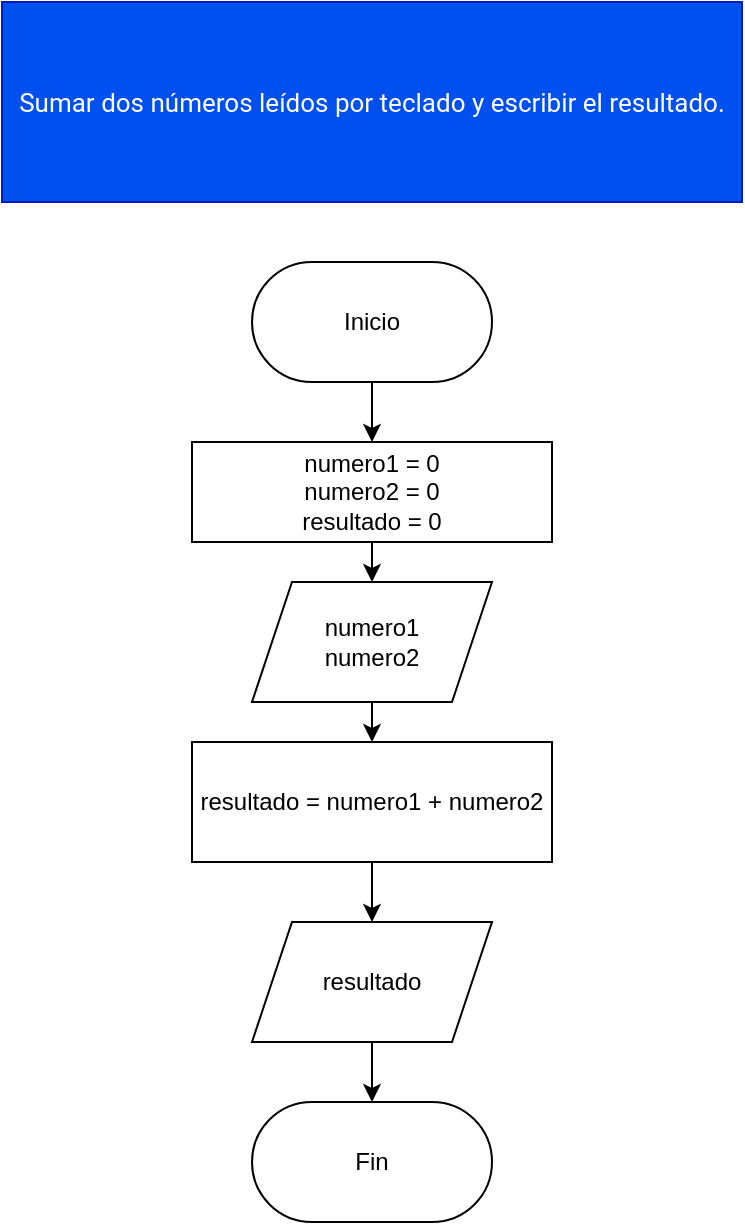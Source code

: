 <mxfile>
    <diagram id="axLhZa9uP7TUQ5Z88JwK" name="Ejercicio 1">
        <mxGraphModel dx="1186" dy="777" grid="1" gridSize="10" guides="1" tooltips="1" connect="1" arrows="1" fold="1" page="1" pageScale="1" pageWidth="850" pageHeight="1100" math="0" shadow="0">
            <root>
                <mxCell id="0"/>
                <mxCell id="1" parent="0"/>
                <mxCell id="2" value="&lt;span style=&quot;font-family: &amp;#34;roboto&amp;#34; , &amp;#34;arial&amp;#34; , sans-serif ; font-size: 13px ; text-align: left&quot;&gt;Sumar dos números leídos por teclado y escribir el resultado.&lt;/span&gt;" style="rounded=0;whiteSpace=wrap;html=1;labelBackgroundColor=none;fillColor=#0050ef;strokeColor=#001DBC;fontColor=#ffffff;" parent="1" vertex="1">
                    <mxGeometry x="15" y="30" width="370" height="100" as="geometry"/>
                </mxCell>
                <mxCell id="5" style="edgeStyle=orthogonalEdgeStyle;rounded=0;orthogonalLoop=1;jettySize=auto;html=1;exitX=0.5;exitY=1;exitDx=0;exitDy=0;entryX=0.5;entryY=0;entryDx=0;entryDy=0;" parent="1" source="3" target="4" edge="1">
                    <mxGeometry relative="1" as="geometry"/>
                </mxCell>
                <mxCell id="3" value="Inicio" style="rounded=1;whiteSpace=wrap;html=1;arcSize=50;" parent="1" vertex="1">
                    <mxGeometry x="140" y="160" width="120" height="60" as="geometry"/>
                </mxCell>
                <mxCell id="ZYt2n561zDi8kqlhG2MO-13" style="edgeStyle=orthogonalEdgeStyle;rounded=0;orthogonalLoop=1;jettySize=auto;html=1;exitX=0.5;exitY=1;exitDx=0;exitDy=0;entryX=0.5;entryY=0;entryDx=0;entryDy=0;" parent="1" source="4" target="ZYt2n561zDi8kqlhG2MO-12" edge="1">
                    <mxGeometry relative="1" as="geometry"/>
                </mxCell>
                <mxCell id="4" value="numero1 = 0&lt;br&gt;numero2 = 0&lt;br&gt;resultado = 0" style="shape=parallelogram;perimeter=parallelogramPerimeter;whiteSpace=wrap;html=1;fixedSize=1;size=-10;" parent="1" vertex="1">
                    <mxGeometry x="110" y="250" width="180" height="50" as="geometry"/>
                </mxCell>
                <mxCell id="10" style="edgeStyle=orthogonalEdgeStyle;rounded=0;orthogonalLoop=1;jettySize=auto;html=1;exitX=0.5;exitY=1;exitDx=0;exitDy=0;entryX=0.5;entryY=0;entryDx=0;entryDy=0;" parent="1" source="6" target="9" edge="1">
                    <mxGeometry relative="1" as="geometry"/>
                </mxCell>
                <mxCell id="6" value="resultado = numero1 + numero2" style="rounded=0;whiteSpace=wrap;html=1;" parent="1" vertex="1">
                    <mxGeometry x="110" y="400" width="180" height="60" as="geometry"/>
                </mxCell>
                <mxCell id="12" style="edgeStyle=orthogonalEdgeStyle;rounded=0;orthogonalLoop=1;jettySize=auto;html=1;exitX=0.5;exitY=1;exitDx=0;exitDy=0;entryX=0.5;entryY=0;entryDx=0;entryDy=0;" parent="1" source="9" target="11" edge="1">
                    <mxGeometry relative="1" as="geometry"/>
                </mxCell>
                <mxCell id="9" value="resultado" style="shape=parallelogram;perimeter=parallelogramPerimeter;whiteSpace=wrap;html=1;fixedSize=1;" parent="1" vertex="1">
                    <mxGeometry x="140" y="490" width="120" height="60" as="geometry"/>
                </mxCell>
                <mxCell id="11" value="Fin" style="rounded=1;whiteSpace=wrap;html=1;arcSize=50;" parent="1" vertex="1">
                    <mxGeometry x="140" y="580" width="120" height="60" as="geometry"/>
                </mxCell>
                <mxCell id="ZYt2n561zDi8kqlhG2MO-14" style="edgeStyle=orthogonalEdgeStyle;rounded=0;orthogonalLoop=1;jettySize=auto;html=1;exitX=0.5;exitY=1;exitDx=0;exitDy=0;entryX=0.5;entryY=0;entryDx=0;entryDy=0;" parent="1" source="ZYt2n561zDi8kqlhG2MO-12" target="6" edge="1">
                    <mxGeometry relative="1" as="geometry"/>
                </mxCell>
                <mxCell id="ZYt2n561zDi8kqlhG2MO-12" value="numero1&lt;br&gt;numero2&lt;br&gt;" style="shape=parallelogram;perimeter=parallelogramPerimeter;whiteSpace=wrap;html=1;fixedSize=1;" parent="1" vertex="1">
                    <mxGeometry x="140" y="320" width="120" height="60" as="geometry"/>
                </mxCell>
            </root>
        </mxGraphModel>
    </diagram>
    <diagram id="XTCXBf_lxxJsrHLUHkwH" name="Ejercicio 2">
        <mxGraphModel dx="1186" dy="777" grid="1" gridSize="10" guides="1" tooltips="1" connect="1" arrows="1" fold="1" page="1" pageScale="1" pageWidth="850" pageHeight="1100" math="0" shadow="0">
            <root>
                <mxCell id="tR0jrL6L2h1wMRcOw44l-0"/>
                <mxCell id="tR0jrL6L2h1wMRcOw44l-1" parent="tR0jrL6L2h1wMRcOw44l-0"/>
                <mxCell id="tR0jrL6L2h1wMRcOw44l-2" value="&lt;span style=&quot;font-family: &amp;#34;roboto&amp;#34; , &amp;#34;arial&amp;#34; , sans-serif ; font-size: 13px ; text-align: left&quot;&gt;Debe almacenar 3 números en 3 variables A, B y C.  Posteriormente debe decidir cual es el mayor y cual es el menor.&lt;/span&gt;" style="rounded=0;whiteSpace=wrap;html=1;fillColor=#0050ef;strokeColor=#001DBC;fontColor=#ffffff;" parent="tR0jrL6L2h1wMRcOw44l-1" vertex="1">
                    <mxGeometry y="40" width="410" height="60" as="geometry"/>
                </mxCell>
                <mxCell id="tR0jrL6L2h1wMRcOw44l-5" style="edgeStyle=orthogonalEdgeStyle;rounded=0;orthogonalLoop=1;jettySize=auto;html=1;exitX=0.5;exitY=1;exitDx=0;exitDy=0;entryX=0.5;entryY=0;entryDx=0;entryDy=0;" parent="tR0jrL6L2h1wMRcOw44l-1" source="tR0jrL6L2h1wMRcOw44l-3" target="tR0jrL6L2h1wMRcOw44l-4" edge="1">
                    <mxGeometry relative="1" as="geometry"/>
                </mxCell>
                <mxCell id="tR0jrL6L2h1wMRcOw44l-3" value="Inicio" style="rounded=1;whiteSpace=wrap;html=1;arcSize=50;" parent="tR0jrL6L2h1wMRcOw44l-1" vertex="1">
                    <mxGeometry x="130" y="120" width="120" height="60" as="geometry"/>
                </mxCell>
                <mxCell id="J8buhgwuZHJkNT6bGW35-1" style="edgeStyle=orthogonalEdgeStyle;rounded=0;orthogonalLoop=1;jettySize=auto;html=1;exitX=0.5;exitY=1;exitDx=0;exitDy=0;entryX=0.5;entryY=0;entryDx=0;entryDy=0;" parent="tR0jrL6L2h1wMRcOw44l-1" source="tR0jrL6L2h1wMRcOw44l-4" target="J8buhgwuZHJkNT6bGW35-0" edge="1">
                    <mxGeometry relative="1" as="geometry"/>
                </mxCell>
                <mxCell id="tR0jrL6L2h1wMRcOw44l-4" value="A = 0&lt;br&gt;B = 0&lt;br&gt;C = 0&lt;br&gt;mayor = 0&lt;br&gt;menor = 0" style="shape=parallelogram;perimeter=parallelogramPerimeter;whiteSpace=wrap;html=1;fixedSize=1;size=-10;" parent="tR0jrL6L2h1wMRcOw44l-1" vertex="1">
                    <mxGeometry x="130" y="210" width="120" height="70" as="geometry"/>
                </mxCell>
                <mxCell id="J8buhgwuZHJkNT6bGW35-3" style="edgeStyle=orthogonalEdgeStyle;rounded=0;orthogonalLoop=1;jettySize=auto;html=1;exitX=0.5;exitY=1;exitDx=0;exitDy=0;entryX=0.5;entryY=0;entryDx=0;entryDy=0;" parent="tR0jrL6L2h1wMRcOw44l-1" source="J8buhgwuZHJkNT6bGW35-0" target="J8buhgwuZHJkNT6bGW35-2" edge="1">
                    <mxGeometry relative="1" as="geometry"/>
                </mxCell>
                <mxCell id="J8buhgwuZHJkNT6bGW35-0" value="A&lt;br&gt;B&lt;br&gt;C" style="shape=parallelogram;perimeter=parallelogramPerimeter;whiteSpace=wrap;html=1;fixedSize=1;" parent="tR0jrL6L2h1wMRcOw44l-1" vertex="1">
                    <mxGeometry x="130" y="310" width="120" height="60" as="geometry"/>
                </mxCell>
                <mxCell id="J8buhgwuZHJkNT6bGW35-4" style="edgeStyle=orthogonalEdgeStyle;rounded=0;orthogonalLoop=1;jettySize=auto;html=1;exitX=1;exitY=0.5;exitDx=0;exitDy=0;entryX=0;entryY=0.5;entryDx=0;entryDy=0;" parent="tR0jrL6L2h1wMRcOw44l-1" source="J8buhgwuZHJkNT6bGW35-2" target="J8buhgwuZHJkNT6bGW35-5" edge="1">
                    <mxGeometry relative="1" as="geometry">
                        <mxPoint x="280" y="460" as="targetPoint"/>
                    </mxGeometry>
                </mxCell>
                <mxCell id="J8buhgwuZHJkNT6bGW35-7" style="edgeStyle=orthogonalEdgeStyle;rounded=0;orthogonalLoop=1;jettySize=auto;html=1;exitX=0.5;exitY=1;exitDx=0;exitDy=0;entryX=0.5;entryY=0;entryDx=0;entryDy=0;" parent="tR0jrL6L2h1wMRcOw44l-1" source="J8buhgwuZHJkNT6bGW35-2" target="J8buhgwuZHJkNT6bGW35-9" edge="1">
                    <mxGeometry relative="1" as="geometry">
                        <mxPoint x="190" y="540" as="targetPoint"/>
                    </mxGeometry>
                </mxCell>
                <mxCell id="J8buhgwuZHJkNT6bGW35-2" value="A &amp;gt; B" style="rhombus;whiteSpace=wrap;html=1;" parent="tR0jrL6L2h1wMRcOw44l-1" vertex="1">
                    <mxGeometry x="140" y="420" width="100" height="80" as="geometry"/>
                </mxCell>
                <mxCell id="J8buhgwuZHJkNT6bGW35-11" style="edgeStyle=orthogonalEdgeStyle;rounded=0;orthogonalLoop=1;jettySize=auto;html=1;exitX=0.5;exitY=1;exitDx=0;exitDy=0;entryX=0.5;entryY=0;entryDx=0;entryDy=0;" parent="tR0jrL6L2h1wMRcOw44l-1" source="J8buhgwuZHJkNT6bGW35-5" target="J8buhgwuZHJkNT6bGW35-47" edge="1">
                    <mxGeometry relative="1" as="geometry">
                        <mxPoint x="490" y="600" as="targetPoint"/>
                    </mxGeometry>
                </mxCell>
                <mxCell id="J8buhgwuZHJkNT6bGW35-52" style="edgeStyle=orthogonalEdgeStyle;rounded=0;orthogonalLoop=1;jettySize=auto;html=1;exitX=1;exitY=0.5;exitDx=0;exitDy=0;entryX=0;entryY=0.5;entryDx=0;entryDy=0;" parent="tR0jrL6L2h1wMRcOw44l-1" source="J8buhgwuZHJkNT6bGW35-5" target="J8buhgwuZHJkNT6bGW35-51" edge="1">
                    <mxGeometry relative="1" as="geometry"/>
                </mxCell>
                <mxCell id="J8buhgwuZHJkNT6bGW35-5" value="A &amp;gt; C" style="rhombus;whiteSpace=wrap;html=1;" parent="tR0jrL6L2h1wMRcOw44l-1" vertex="1">
                    <mxGeometry x="450" y="420" width="80" height="80" as="geometry"/>
                </mxCell>
                <mxCell id="J8buhgwuZHJkNT6bGW35-6" value="si" style="text;html=1;align=center;verticalAlign=middle;resizable=0;points=[];autosize=1;" parent="tR0jrL6L2h1wMRcOw44l-1" vertex="1">
                    <mxGeometry x="250" y="440" width="20" height="20" as="geometry"/>
                </mxCell>
                <mxCell id="J8buhgwuZHJkNT6bGW35-8" value="no" style="text;html=1;align=center;verticalAlign=middle;resizable=0;points=[];autosize=1;" parent="tR0jrL6L2h1wMRcOw44l-1" vertex="1">
                    <mxGeometry x="185" y="500" width="30" height="20" as="geometry"/>
                </mxCell>
                <mxCell id="J8buhgwuZHJkNT6bGW35-25" style="edgeStyle=orthogonalEdgeStyle;rounded=0;orthogonalLoop=1;jettySize=auto;html=1;exitX=0.5;exitY=1;exitDx=0;exitDy=0;entryX=0.5;entryY=0;entryDx=0;entryDy=0;" parent="tR0jrL6L2h1wMRcOw44l-1" source="J8buhgwuZHJkNT6bGW35-9" edge="1">
                    <mxGeometry relative="1" as="geometry">
                        <mxPoint x="190" y="630" as="targetPoint"/>
                    </mxGeometry>
                </mxCell>
                <mxCell id="glsyrQ6FHFjq-Kps-YqR-2" style="edgeStyle=orthogonalEdgeStyle;rounded=0;orthogonalLoop=1;jettySize=auto;html=1;exitX=0;exitY=0.5;exitDx=0;exitDy=0;" parent="tR0jrL6L2h1wMRcOw44l-1" source="J8buhgwuZHJkNT6bGW35-9" edge="1">
                    <mxGeometry relative="1" as="geometry">
                        <mxPoint x="120" y="564.571" as="targetPoint"/>
                    </mxGeometry>
                </mxCell>
                <mxCell id="J8buhgwuZHJkNT6bGW35-9" value="B &amp;gt; C" style="rhombus;whiteSpace=wrap;html=1;" parent="tR0jrL6L2h1wMRcOw44l-1" vertex="1">
                    <mxGeometry x="150" y="530" width="80" height="70" as="geometry"/>
                </mxCell>
                <mxCell id="J8buhgwuZHJkNT6bGW35-10" value="18&lt;br&gt;35&lt;br&gt;45" style="text;html=1;align=center;verticalAlign=middle;resizable=0;points=[];autosize=1;" parent="tR0jrL6L2h1wMRcOw44l-1" vertex="1">
                    <mxGeometry x="355" y="195" width="30" height="50" as="geometry"/>
                </mxCell>
                <mxCell id="J8buhgwuZHJkNT6bGW35-12" value="no" style="text;html=1;align=center;verticalAlign=middle;resizable=0;points=[];autosize=1;" parent="tR0jrL6L2h1wMRcOw44l-1" vertex="1">
                    <mxGeometry x="490" y="530" width="30" height="20" as="geometry"/>
                </mxCell>
                <mxCell id="J8buhgwuZHJkNT6bGW35-61" style="edgeStyle=orthogonalEdgeStyle;rounded=0;orthogonalLoop=1;jettySize=auto;html=1;exitX=0.5;exitY=1;exitDx=0;exitDy=0;entryX=1;entryY=0.5;entryDx=0;entryDy=0;" parent="tR0jrL6L2h1wMRcOw44l-1" source="J8buhgwuZHJkNT6bGW35-29" target="J8buhgwuZHJkNT6bGW35-60" edge="1">
                    <mxGeometry relative="1" as="geometry"/>
                </mxCell>
                <mxCell id="J8buhgwuZHJkNT6bGW35-29" value="mayor = A&lt;br&gt;menor = C" style="rounded=0;whiteSpace=wrap;html=1;" parent="tR0jrL6L2h1wMRcOw44l-1" vertex="1">
                    <mxGeometry x="710" y="442.5" width="100" height="35" as="geometry"/>
                </mxCell>
                <mxCell id="J8buhgwuZHJkNT6bGW35-36" style="edgeStyle=orthogonalEdgeStyle;rounded=0;orthogonalLoop=1;jettySize=auto;html=1;exitX=0.5;exitY=1;exitDx=0;exitDy=0;" parent="tR0jrL6L2h1wMRcOw44l-1" source="J8buhgwuZHJkNT6bGW35-33" edge="1">
                    <mxGeometry relative="1" as="geometry">
                        <mxPoint x="190" y="740" as="targetPoint"/>
                    </mxGeometry>
                </mxCell>
                <mxCell id="J8buhgwuZHJkNT6bGW35-39" style="edgeStyle=orthogonalEdgeStyle;rounded=0;orthogonalLoop=1;jettySize=auto;html=1;exitX=1;exitY=0.5;exitDx=0;exitDy=0;" parent="tR0jrL6L2h1wMRcOw44l-1" source="J8buhgwuZHJkNT6bGW35-33" edge="1">
                    <mxGeometry relative="1" as="geometry">
                        <mxPoint x="260" y="670" as="targetPoint"/>
                    </mxGeometry>
                </mxCell>
                <mxCell id="J8buhgwuZHJkNT6bGW35-33" value="A &amp;gt; C" style="rhombus;whiteSpace=wrap;html=1;" parent="tR0jrL6L2h1wMRcOw44l-1" vertex="1">
                    <mxGeometry x="150" y="630" width="80" height="80" as="geometry"/>
                </mxCell>
                <mxCell id="J8buhgwuZHJkNT6bGW35-37" value="si" style="text;html=1;align=center;verticalAlign=middle;resizable=0;points=[];autosize=1;" parent="tR0jrL6L2h1wMRcOw44l-1" vertex="1">
                    <mxGeometry x="195" y="710" width="20" height="20" as="geometry"/>
                </mxCell>
                <mxCell id="J8buhgwuZHJkNT6bGW35-66" style="edgeStyle=orthogonalEdgeStyle;rounded=0;orthogonalLoop=1;jettySize=auto;html=1;exitX=0.5;exitY=1;exitDx=0;exitDy=0;entryX=0.033;entryY=1.004;entryDx=0;entryDy=0;entryPerimeter=0;" parent="tR0jrL6L2h1wMRcOw44l-1" source="J8buhgwuZHJkNT6bGW35-41" target="J8buhgwuZHJkNT6bGW35-60" edge="1">
                    <mxGeometry relative="1" as="geometry"/>
                </mxCell>
                <mxCell id="J8buhgwuZHJkNT6bGW35-41" value="mayor = B&lt;br&gt;menor = C" style="rounded=0;whiteSpace=wrap;html=1;" parent="tR0jrL6L2h1wMRcOw44l-1" vertex="1">
                    <mxGeometry x="140" y="740" width="120" height="60" as="geometry"/>
                </mxCell>
                <mxCell id="J8buhgwuZHJkNT6bGW35-65" style="edgeStyle=orthogonalEdgeStyle;rounded=0;orthogonalLoop=1;jettySize=auto;html=1;exitX=0.5;exitY=1;exitDx=0;exitDy=0;entryX=0;entryY=0.25;entryDx=0;entryDy=0;" parent="tR0jrL6L2h1wMRcOw44l-1" source="J8buhgwuZHJkNT6bGW35-42" target="J8buhgwuZHJkNT6bGW35-60" edge="1">
                    <mxGeometry relative="1" as="geometry"/>
                </mxCell>
                <mxCell id="J8buhgwuZHJkNT6bGW35-42" value="mayor = B&lt;br&gt;menor = A" style="rounded=0;whiteSpace=wrap;html=1;" parent="tR0jrL6L2h1wMRcOw44l-1" vertex="1">
                    <mxGeometry x="260" y="640" width="120" height="60" as="geometry"/>
                </mxCell>
                <mxCell id="J8buhgwuZHJkNT6bGW35-43" value="no" style="text;html=1;align=center;verticalAlign=middle;resizable=0;points=[];autosize=1;" parent="tR0jrL6L2h1wMRcOw44l-1" vertex="1">
                    <mxGeometry x="225" y="640" width="30" height="20" as="geometry"/>
                </mxCell>
                <mxCell id="J8buhgwuZHJkNT6bGW35-64" style="edgeStyle=orthogonalEdgeStyle;rounded=0;orthogonalLoop=1;jettySize=auto;html=1;exitX=0.5;exitY=1;exitDx=0;exitDy=0;entryX=0.415;entryY=0.067;entryDx=0;entryDy=0;entryPerimeter=0;" parent="tR0jrL6L2h1wMRcOw44l-1" source="J8buhgwuZHJkNT6bGW35-47" target="J8buhgwuZHJkNT6bGW35-60" edge="1">
                    <mxGeometry relative="1" as="geometry"/>
                </mxCell>
                <mxCell id="J8buhgwuZHJkNT6bGW35-47" value="mayor = C&lt;br&gt;menor = B" style="rounded=0;whiteSpace=wrap;html=1;" parent="tR0jrL6L2h1wMRcOw44l-1" vertex="1">
                    <mxGeometry x="430" y="640" width="120" height="60" as="geometry"/>
                </mxCell>
                <mxCell id="J8buhgwuZHJkNT6bGW35-54" style="edgeStyle=orthogonalEdgeStyle;rounded=0;orthogonalLoop=1;jettySize=auto;html=1;exitX=1;exitY=0.5;exitDx=0;exitDy=0;entryX=0;entryY=0.5;entryDx=0;entryDy=0;" parent="tR0jrL6L2h1wMRcOw44l-1" source="J8buhgwuZHJkNT6bGW35-51" target="J8buhgwuZHJkNT6bGW35-29" edge="1">
                    <mxGeometry relative="1" as="geometry">
                        <mxPoint x="700" y="460" as="targetPoint"/>
                    </mxGeometry>
                </mxCell>
                <mxCell id="J8buhgwuZHJkNT6bGW35-57" style="edgeStyle=orthogonalEdgeStyle;rounded=0;orthogonalLoop=1;jettySize=auto;html=1;exitX=0.5;exitY=1;exitDx=0;exitDy=0;" parent="tR0jrL6L2h1wMRcOw44l-1" source="J8buhgwuZHJkNT6bGW35-51" edge="1">
                    <mxGeometry relative="1" as="geometry">
                        <mxPoint x="610" y="530" as="targetPoint"/>
                    </mxGeometry>
                </mxCell>
                <mxCell id="J8buhgwuZHJkNT6bGW35-51" value="B &amp;gt; C" style="rhombus;whiteSpace=wrap;html=1;" parent="tR0jrL6L2h1wMRcOw44l-1" vertex="1">
                    <mxGeometry x="570" y="420" width="80" height="80" as="geometry"/>
                </mxCell>
                <mxCell id="J8buhgwuZHJkNT6bGW35-53" value="si" style="text;html=1;align=center;verticalAlign=middle;resizable=0;points=[];autosize=1;" parent="tR0jrL6L2h1wMRcOw44l-1" vertex="1">
                    <mxGeometry x="540" y="440" width="20" height="20" as="geometry"/>
                </mxCell>
                <mxCell id="J8buhgwuZHJkNT6bGW35-55" value="si" style="text;html=1;align=center;verticalAlign=middle;resizable=0;points=[];autosize=1;" parent="tR0jrL6L2h1wMRcOw44l-1" vertex="1">
                    <mxGeometry x="660" y="430" width="20" height="20" as="geometry"/>
                </mxCell>
                <mxCell id="ta3lA7rnq_7c0rPeB7KU-0" style="edgeStyle=orthogonalEdgeStyle;rounded=0;orthogonalLoop=1;jettySize=auto;html=1;exitX=0.5;exitY=1;exitDx=0;exitDy=0;entryX=1;entryY=0.25;entryDx=0;entryDy=0;" parent="tR0jrL6L2h1wMRcOw44l-1" source="J8buhgwuZHJkNT6bGW35-56" target="J8buhgwuZHJkNT6bGW35-60" edge="1">
                    <mxGeometry relative="1" as="geometry"/>
                </mxCell>
                <mxCell id="J8buhgwuZHJkNT6bGW35-56" value="mayor = A&lt;br&gt;menor = B" style="rounded=0;whiteSpace=wrap;html=1;" parent="tR0jrL6L2h1wMRcOw44l-1" vertex="1">
                    <mxGeometry x="555" y="530" width="100" height="35" as="geometry"/>
                </mxCell>
                <mxCell id="J8buhgwuZHJkNT6bGW35-59" value="no" style="text;html=1;align=center;verticalAlign=middle;resizable=0;points=[];autosize=1;" parent="tR0jrL6L2h1wMRcOw44l-1" vertex="1">
                    <mxGeometry x="625" y="500" width="30" height="20" as="geometry"/>
                </mxCell>
                <mxCell id="J8buhgwuZHJkNT6bGW35-60" value="mayor&lt;br&gt;menor" style="shape=document;whiteSpace=wrap;html=1;boundedLbl=1;" parent="tR0jrL6L2h1wMRcOw44l-1" vertex="1">
                    <mxGeometry x="440" y="800" width="120" height="70" as="geometry"/>
                </mxCell>
                <mxCell id="J8buhgwuZHJkNT6bGW35-67" value="Fin" style="rounded=1;whiteSpace=wrap;html=1;arcSize=50;" parent="tR0jrL6L2h1wMRcOw44l-1" vertex="1">
                    <mxGeometry x="450" y="920" width="120" height="60" as="geometry"/>
                </mxCell>
                <mxCell id="J8buhgwuZHJkNT6bGW35-68" value="" style="endArrow=classic;html=1;entryX=0.5;entryY=0;entryDx=0;entryDy=0;exitX=0.596;exitY=0.814;exitDx=0;exitDy=0;exitPerimeter=0;" parent="tR0jrL6L2h1wMRcOw44l-1" source="J8buhgwuZHJkNT6bGW35-60" target="J8buhgwuZHJkNT6bGW35-67" edge="1">
                    <mxGeometry width="50" height="50" relative="1" as="geometry">
                        <mxPoint x="340" y="810" as="sourcePoint"/>
                        <mxPoint x="390" y="760" as="targetPoint"/>
                    </mxGeometry>
                </mxCell>
                <mxCell id="glsyrQ6FHFjq-Kps-YqR-0" value="si" style="text;html=1;align=center;verticalAlign=middle;resizable=0;points=[];autosize=1;" parent="tR0jrL6L2h1wMRcOw44l-1" vertex="1">
                    <mxGeometry x="200" y="600" width="20" height="20" as="geometry"/>
                </mxCell>
                <mxCell id="glsyrQ6FHFjq-Kps-YqR-6" style="edgeStyle=orthogonalEdgeStyle;rounded=0;orthogonalLoop=1;jettySize=auto;html=1;exitX=0.5;exitY=1;exitDx=0;exitDy=0;entryX=0;entryY=0.75;entryDx=0;entryDy=0;" parent="tR0jrL6L2h1wMRcOw44l-1" source="glsyrQ6FHFjq-Kps-YqR-3" target="J8buhgwuZHJkNT6bGW35-60" edge="1">
                    <mxGeometry relative="1" as="geometry"/>
                </mxCell>
                <mxCell id="glsyrQ6FHFjq-Kps-YqR-3" value="mayor = C&lt;br&gt;menor = A" style="rounded=0;whiteSpace=wrap;html=1;" parent="tR0jrL6L2h1wMRcOw44l-1" vertex="1">
                    <mxGeometry y="530" width="120" height="60" as="geometry"/>
                </mxCell>
                <mxCell id="glsyrQ6FHFjq-Kps-YqR-5" value="no" style="text;html=1;align=center;verticalAlign=middle;resizable=0;points=[];autosize=1;" parent="tR0jrL6L2h1wMRcOw44l-1" vertex="1">
                    <mxGeometry x="125" y="540" width="30" height="20" as="geometry"/>
                </mxCell>
            </root>
        </mxGraphModel>
    </diagram>
    <diagram id="Ck37PPHhz9Vyl64i7sj9" name="Ejercicio 3">
        <mxGraphModel dx="1186" dy="777" grid="1" gridSize="10" guides="1" tooltips="1" connect="1" arrows="1" fold="1" page="1" pageScale="1" pageWidth="850" pageHeight="1100" math="0" shadow="0">
            <root>
                <mxCell id="HdBDXMvzsJ89XkzCE3jc-0"/>
                <mxCell id="HdBDXMvzsJ89XkzCE3jc-1" parent="HdBDXMvzsJ89XkzCE3jc-0"/>
                <mxCell id="HdBDXMvzsJ89XkzCE3jc-12" style="edgeStyle=orthogonalEdgeStyle;rounded=0;orthogonalLoop=1;jettySize=auto;html=1;exitX=0.5;exitY=1;exitDx=0;exitDy=0;entryX=0.5;entryY=0;entryDx=0;entryDy=0;" parent="HdBDXMvzsJ89XkzCE3jc-1" source="HdBDXMvzsJ89XkzCE3jc-2" target="HdBDXMvzsJ89XkzCE3jc-3" edge="1">
                    <mxGeometry relative="1" as="geometry"/>
                </mxCell>
                <mxCell id="HdBDXMvzsJ89XkzCE3jc-2" value="Inicio" style="rounded=1;whiteSpace=wrap;html=1;arcSize=50;" parent="HdBDXMvzsJ89XkzCE3jc-1" vertex="1">
                    <mxGeometry x="247.5" y="40" width="90" height="40" as="geometry"/>
                </mxCell>
                <mxCell id="HdBDXMvzsJ89XkzCE3jc-13" style="edgeStyle=orthogonalEdgeStyle;rounded=0;orthogonalLoop=1;jettySize=auto;html=1;exitX=0.5;exitY=1;exitDx=0;exitDy=0;entryX=0.5;entryY=0;entryDx=0;entryDy=0;" parent="HdBDXMvzsJ89XkzCE3jc-1" source="HdBDXMvzsJ89XkzCE3jc-3" target="HdBDXMvzsJ89XkzCE3jc-7" edge="1">
                    <mxGeometry relative="1" as="geometry"/>
                </mxCell>
                <mxCell id="HdBDXMvzsJ89XkzCE3jc-3" value="acumulador = 0&lt;br&gt;contador = 0&lt;br&gt;numero = 0" style="rounded=0;whiteSpace=wrap;html=1;" parent="HdBDXMvzsJ89XkzCE3jc-1" vertex="1">
                    <mxGeometry x="232.5" y="120" width="120" height="60" as="geometry"/>
                </mxCell>
                <mxCell id="HdBDXMvzsJ89XkzCE3jc-10" style="edgeStyle=orthogonalEdgeStyle;rounded=0;orthogonalLoop=1;jettySize=auto;html=1;exitX=0.5;exitY=1;exitDx=0;exitDy=0;entryX=0.5;entryY=0;entryDx=0;entryDy=0;" parent="HdBDXMvzsJ89XkzCE3jc-1" source="HdBDXMvzsJ89XkzCE3jc-4" target="HdBDXMvzsJ89XkzCE3jc-5" edge="1">
                    <mxGeometry relative="1" as="geometry"/>
                </mxCell>
                <mxCell id="HdBDXMvzsJ89XkzCE3jc-4" value="numero" style="shape=parallelogram;perimeter=parallelogramPerimeter;whiteSpace=wrap;html=1;fixedSize=1;" parent="HdBDXMvzsJ89XkzCE3jc-1" vertex="1">
                    <mxGeometry x="470" y="220" width="120" height="60" as="geometry"/>
                </mxCell>
                <mxCell id="HdBDXMvzsJ89XkzCE3jc-11" style="edgeStyle=orthogonalEdgeStyle;rounded=0;orthogonalLoop=1;jettySize=auto;html=1;exitX=0.5;exitY=1;exitDx=0;exitDy=0;entryX=0.5;entryY=1;entryDx=0;entryDy=0;" parent="HdBDXMvzsJ89XkzCE3jc-1" source="HdBDXMvzsJ89XkzCE3jc-5" target="HdBDXMvzsJ89XkzCE3jc-7" edge="1">
                    <mxGeometry relative="1" as="geometry"/>
                </mxCell>
                <mxCell id="HdBDXMvzsJ89XkzCE3jc-5" value="acumulador = acumulador + numero&lt;br&gt;contador ++" style="rounded=0;whiteSpace=wrap;html=1;" parent="HdBDXMvzsJ89XkzCE3jc-1" vertex="1">
                    <mxGeometry x="425" y="360" width="210" height="60" as="geometry"/>
                </mxCell>
                <mxCell id="HdBDXMvzsJ89XkzCE3jc-8" style="edgeStyle=orthogonalEdgeStyle;rounded=0;orthogonalLoop=1;jettySize=auto;html=1;exitX=1;exitY=0.5;exitDx=0;exitDy=0;entryX=0;entryY=0.5;entryDx=0;entryDy=0;" parent="HdBDXMvzsJ89XkzCE3jc-1" source="HdBDXMvzsJ89XkzCE3jc-7" target="HdBDXMvzsJ89XkzCE3jc-4" edge="1">
                    <mxGeometry relative="1" as="geometry"/>
                </mxCell>
                <mxCell id="HdBDXMvzsJ89XkzCE3jc-15" style="edgeStyle=orthogonalEdgeStyle;rounded=0;orthogonalLoop=1;jettySize=auto;html=1;exitX=0;exitY=0.5;exitDx=0;exitDy=0;" parent="HdBDXMvzsJ89XkzCE3jc-1" source="HdBDXMvzsJ89XkzCE3jc-7" edge="1">
                    <mxGeometry relative="1" as="geometry">
                        <mxPoint x="200" y="250" as="targetPoint"/>
                    </mxGeometry>
                </mxCell>
                <mxCell id="HdBDXMvzsJ89XkzCE3jc-7" value="contador &amp;lt; 100" style="rhombus;whiteSpace=wrap;html=1;" parent="HdBDXMvzsJ89XkzCE3jc-1" vertex="1">
                    <mxGeometry x="235" y="210" width="115" height="80" as="geometry"/>
                </mxCell>
                <mxCell id="HdBDXMvzsJ89XkzCE3jc-9" value="si" style="text;html=1;align=center;verticalAlign=middle;resizable=0;points=[];autosize=1;" parent="HdBDXMvzsJ89XkzCE3jc-1" vertex="1">
                    <mxGeometry x="390" y="220" width="20" height="20" as="geometry"/>
                </mxCell>
                <mxCell id="HdBDXMvzsJ89XkzCE3jc-14" value="Debe sumar 100 números leídos por teclado y posteriormente debe imprimir el resultado." style="whiteSpace=wrap;html=1;fillColor=#0050ef;strokeColor=#001DBC;fontColor=#ffffff;" parent="HdBDXMvzsJ89XkzCE3jc-1" vertex="1">
                    <mxGeometry x="400" y="20" width="240" height="60" as="geometry"/>
                </mxCell>
                <mxCell id="HdBDXMvzsJ89XkzCE3jc-16" value="no" style="text;html=1;align=center;verticalAlign=middle;resizable=0;points=[];autosize=1;" parent="HdBDXMvzsJ89XkzCE3jc-1" vertex="1">
                    <mxGeometry x="205" y="220" width="30" height="20" as="geometry"/>
                </mxCell>
                <mxCell id="HdBDXMvzsJ89XkzCE3jc-17" value="acumulador" style="shape=document;whiteSpace=wrap;html=1;boundedLbl=1;" parent="HdBDXMvzsJ89XkzCE3jc-1" vertex="1">
                    <mxGeometry x="80" y="220" width="120" height="80" as="geometry"/>
                </mxCell>
                <mxCell id="HdBDXMvzsJ89XkzCE3jc-18" value="Fin" style="rounded=1;whiteSpace=wrap;html=1;arcSize=50;" parent="HdBDXMvzsJ89XkzCE3jc-1" vertex="1">
                    <mxGeometry x="85" y="340" width="115" height="40" as="geometry"/>
                </mxCell>
                <mxCell id="HdBDXMvzsJ89XkzCE3jc-22" value="" style="endArrow=classic;html=1;exitX=0.54;exitY=0.848;exitDx=0;exitDy=0;exitPerimeter=0;entryX=0.5;entryY=0;entryDx=0;entryDy=0;" parent="HdBDXMvzsJ89XkzCE3jc-1" source="HdBDXMvzsJ89XkzCE3jc-17" target="HdBDXMvzsJ89XkzCE3jc-18" edge="1">
                    <mxGeometry width="50" height="50" relative="1" as="geometry">
                        <mxPoint x="400" y="230" as="sourcePoint"/>
                        <mxPoint x="450" y="180" as="targetPoint"/>
                    </mxGeometry>
                </mxCell>
            </root>
        </mxGraphModel>
    </diagram>
    <diagram id="UVsSYINC07GYX9sZ9lK-" name="Ejercicio 4">
        <mxGraphModel dx="1186" dy="777" grid="1" gridSize="10" guides="1" tooltips="1" connect="1" arrows="1" fold="1" page="1" pageScale="1" pageWidth="850" pageHeight="1100" math="0" shadow="0">
            <root>
                <mxCell id="A62SI7A_d7khpWgB2Bdy-0"/>
                <mxCell id="A62SI7A_d7khpWgB2Bdy-1" parent="A62SI7A_d7khpWgB2Bdy-0"/>
                <mxCell id="A62SI7A_d7khpWgB2Bdy-2" value="Debe imprimir los 100 primeros números pares." style="whiteSpace=wrap;html=1;fillColor=#0050ef;strokeColor=#001DBC;fontColor=#ffffff;" parent="A62SI7A_d7khpWgB2Bdy-1" vertex="1">
                    <mxGeometry x="230" y="20" width="210" height="60" as="geometry"/>
                </mxCell>
                <mxCell id="M8Nv0SeIgNsNSfVTmuDp-2" style="edgeStyle=orthogonalEdgeStyle;rounded=0;orthogonalLoop=1;jettySize=auto;html=1;exitX=0.5;exitY=1;exitDx=0;exitDy=0;entryX=0.5;entryY=0;entryDx=0;entryDy=0;" parent="A62SI7A_d7khpWgB2Bdy-1" source="M8Nv0SeIgNsNSfVTmuDp-0" target="M8Nv0SeIgNsNSfVTmuDp-1" edge="1">
                    <mxGeometry relative="1" as="geometry"/>
                </mxCell>
                <mxCell id="M8Nv0SeIgNsNSfVTmuDp-0" value="Inicio" style="rounded=1;whiteSpace=wrap;html=1;arcSize=50;" parent="A62SI7A_d7khpWgB2Bdy-1" vertex="1">
                    <mxGeometry x="80" y="20" width="80" height="40" as="geometry"/>
                </mxCell>
                <mxCell id="M8Nv0SeIgNsNSfVTmuDp-7" style="edgeStyle=orthogonalEdgeStyle;rounded=0;orthogonalLoop=1;jettySize=auto;html=1;exitX=0.5;exitY=1;exitDx=0;exitDy=0;entryX=0.5;entryY=0;entryDx=0;entryDy=0;" parent="A62SI7A_d7khpWgB2Bdy-1" source="M8Nv0SeIgNsNSfVTmuDp-1" target="M8Nv0SeIgNsNSfVTmuDp-6" edge="1">
                    <mxGeometry relative="1" as="geometry"/>
                </mxCell>
                <mxCell id="M8Nv0SeIgNsNSfVTmuDp-1" value="contador = 0&lt;br&gt;" style="rounded=0;whiteSpace=wrap;html=1;" parent="A62SI7A_d7khpWgB2Bdy-1" vertex="1">
                    <mxGeometry x="60" y="100" width="120" height="50" as="geometry"/>
                </mxCell>
                <mxCell id="M8Nv0SeIgNsNSfVTmuDp-8" style="edgeStyle=orthogonalEdgeStyle;rounded=0;orthogonalLoop=1;jettySize=auto;html=1;exitX=1;exitY=0.5;exitDx=0;exitDy=0;entryX=0;entryY=0.5;entryDx=0;entryDy=0;" parent="A62SI7A_d7khpWgB2Bdy-1" source="M8Nv0SeIgNsNSfVTmuDp-6" edge="1">
                    <mxGeometry relative="1" as="geometry">
                        <mxPoint x="240" y="245" as="targetPoint"/>
                    </mxGeometry>
                </mxCell>
                <mxCell id="UTBqLI7UcJIMThzXiDT9-6" style="edgeStyle=orthogonalEdgeStyle;rounded=0;orthogonalLoop=1;jettySize=auto;html=1;exitX=0.5;exitY=1;exitDx=0;exitDy=0;entryX=0.5;entryY=0;entryDx=0;entryDy=0;" edge="1" parent="A62SI7A_d7khpWgB2Bdy-1" source="M8Nv0SeIgNsNSfVTmuDp-6" target="UTBqLI7UcJIMThzXiDT9-5">
                    <mxGeometry relative="1" as="geometry"/>
                </mxCell>
                <mxCell id="M8Nv0SeIgNsNSfVTmuDp-6" value="contador &amp;lt;= 100" style="rhombus;whiteSpace=wrap;html=1;" parent="A62SI7A_d7khpWgB2Bdy-1" vertex="1">
                    <mxGeometry x="50" y="190" width="140" height="110" as="geometry"/>
                </mxCell>
                <mxCell id="M8Nv0SeIgNsNSfVTmuDp-9" value="si" style="text;html=1;align=center;verticalAlign=middle;resizable=0;points=[];autosize=1;" parent="A62SI7A_d7khpWgB2Bdy-1" vertex="1">
                    <mxGeometry x="200" y="220" width="20" height="20" as="geometry"/>
                </mxCell>
                <mxCell id="UTBqLI7UcJIMThzXiDT9-8" style="edgeStyle=orthogonalEdgeStyle;rounded=0;orthogonalLoop=1;jettySize=auto;html=1;exitX=0.5;exitY=0;exitDx=0;exitDy=0;entryX=1;entryY=0;entryDx=0;entryDy=0;" edge="1" parent="A62SI7A_d7khpWgB2Bdy-1" source="M8Nv0SeIgNsNSfVTmuDp-13" target="M8Nv0SeIgNsNSfVTmuDp-6">
                    <mxGeometry relative="1" as="geometry">
                        <Array as="points">
                            <mxPoint x="470" y="170"/>
                            <mxPoint x="155" y="170"/>
                        </Array>
                    </mxGeometry>
                </mxCell>
                <mxCell id="M8Nv0SeIgNsNSfVTmuDp-13" value="contador += 2" style="rounded=0;whiteSpace=wrap;html=1;" parent="A62SI7A_d7khpWgB2Bdy-1" vertex="1">
                    <mxGeometry x="410" y="223.75" width="120" height="42.5" as="geometry"/>
                </mxCell>
                <mxCell id="UTBqLI7UcJIMThzXiDT9-7" style="edgeStyle=orthogonalEdgeStyle;rounded=0;orthogonalLoop=1;jettySize=auto;html=1;exitX=1;exitY=0.5;exitDx=0;exitDy=0;" edge="1" parent="A62SI7A_d7khpWgB2Bdy-1" source="UTBqLI7UcJIMThzXiDT9-2" target="M8Nv0SeIgNsNSfVTmuDp-13">
                    <mxGeometry relative="1" as="geometry"/>
                </mxCell>
                <mxCell id="UTBqLI7UcJIMThzXiDT9-2" value="contador" style="shape=document;whiteSpace=wrap;html=1;boundedLbl=1;" vertex="1" parent="A62SI7A_d7khpWgB2Bdy-1">
                    <mxGeometry x="240" y="205" width="120" height="80" as="geometry"/>
                </mxCell>
                <mxCell id="UTBqLI7UcJIMThzXiDT9-5" value="Fin" style="rounded=1;whiteSpace=wrap;html=1;arcSize=50;" vertex="1" parent="A62SI7A_d7khpWgB2Bdy-1">
                    <mxGeometry x="80" y="350" width="80" height="40" as="geometry"/>
                </mxCell>
                <mxCell id="UTBqLI7UcJIMThzXiDT9-9" value="no" style="text;html=1;align=center;verticalAlign=middle;resizable=0;points=[];autosize=1;" vertex="1" parent="A62SI7A_d7khpWgB2Bdy-1">
                    <mxGeometry x="120" y="310" width="30" height="20" as="geometry"/>
                </mxCell>
            </root>
        </mxGraphModel>
    </diagram>
    <diagram id="Dq3jazMGi4LQc4RYWlrE" name="Ejercicio 5">
        <mxGraphModel dx="1186" dy="777" grid="1" gridSize="10" guides="1" tooltips="1" connect="1" arrows="1" fold="1" page="1" pageScale="1" pageWidth="850" pageHeight="1100" math="0" shadow="0">
            <root>
                <mxCell id="2qwuXuUrG5BuM918P2hP-0"/>
                <mxCell id="2qwuXuUrG5BuM918P2hP-1" parent="2qwuXuUrG5BuM918P2hP-0"/>
                <mxCell id="LcxMgM1tpXDymYRGW4MA-0" value="Calcular el máximo de N números leídos desde teclado." style="whiteSpace=wrap;html=1;fillColor=#0050ef;strokeColor=#001DBC;fontColor=#ffffff;" parent="2qwuXuUrG5BuM918P2hP-1" vertex="1">
                    <mxGeometry x="410" y="30" width="260" height="60" as="geometry"/>
                </mxCell>
                <mxCell id="Rll_2IaEFu-2I2Zk-2dG-2" style="edgeStyle=orthogonalEdgeStyle;rounded=0;orthogonalLoop=1;jettySize=auto;html=1;exitX=0.5;exitY=1;exitDx=0;exitDy=0;entryX=0.467;entryY=-0.033;entryDx=0;entryDy=0;entryPerimeter=0;" edge="1" parent="2qwuXuUrG5BuM918P2hP-1" source="Rll_2IaEFu-2I2Zk-2dG-0" target="Rll_2IaEFu-2I2Zk-2dG-1">
                    <mxGeometry relative="1" as="geometry"/>
                </mxCell>
                <mxCell id="Rll_2IaEFu-2I2Zk-2dG-0" value="Inicio" style="rounded=1;whiteSpace=wrap;html=1;labelBackgroundColor=none;arcSize=50;" vertex="1" parent="2qwuXuUrG5BuM918P2hP-1">
                    <mxGeometry x="120" y="60" width="100" height="30" as="geometry"/>
                </mxCell>
                <mxCell id="Rll_2IaEFu-2I2Zk-2dG-4" style="edgeStyle=orthogonalEdgeStyle;rounded=0;orthogonalLoop=1;jettySize=auto;html=1;exitX=0.5;exitY=1;exitDx=0;exitDy=0;entryX=0.5;entryY=0;entryDx=0;entryDy=0;" edge="1" parent="2qwuXuUrG5BuM918P2hP-1" source="Rll_2IaEFu-2I2Zk-2dG-1" target="Rll_2IaEFu-2I2Zk-2dG-3">
                    <mxGeometry relative="1" as="geometry"/>
                </mxCell>
                <mxCell id="Rll_2IaEFu-2I2Zk-2dG-1" value="&lt;div style=&quot;text-align: left&quot;&gt;&lt;span&gt;total_numeros = 0&lt;/span&gt;&lt;/div&gt;&lt;div style=&quot;text-align: left&quot;&gt;&lt;span&gt;contador = 0&lt;/span&gt;&lt;/div&gt;&lt;div style=&quot;text-align: left&quot;&gt;&lt;span&gt;numero_mayor = 0&lt;/span&gt;&lt;/div&gt;&lt;div style=&quot;text-align: left&quot;&gt;&lt;span&gt;numero = 0&lt;/span&gt;&lt;/div&gt;" style="rounded=0;whiteSpace=wrap;html=1;labelBackgroundColor=none;" vertex="1" parent="2qwuXuUrG5BuM918P2hP-1">
                    <mxGeometry x="70" y="130" width="210" height="60" as="geometry"/>
                </mxCell>
                <mxCell id="Rll_2IaEFu-2I2Zk-2dG-7" style="edgeStyle=orthogonalEdgeStyle;rounded=0;orthogonalLoop=1;jettySize=auto;html=1;exitX=0.5;exitY=1;exitDx=0;exitDy=0;entryX=0.5;entryY=0;entryDx=0;entryDy=0;" edge="1" parent="2qwuXuUrG5BuM918P2hP-1" source="Rll_2IaEFu-2I2Zk-2dG-3" target="Rll_2IaEFu-2I2Zk-2dG-6">
                    <mxGeometry relative="1" as="geometry"/>
                </mxCell>
                <mxCell id="Rll_2IaEFu-2I2Zk-2dG-3" value="total_numeros" style="shape=parallelogram;perimeter=parallelogramPerimeter;whiteSpace=wrap;html=1;fixedSize=1;labelBackgroundColor=none;" vertex="1" parent="2qwuXuUrG5BuM918P2hP-1">
                    <mxGeometry x="115" y="230" width="120" height="60" as="geometry"/>
                </mxCell>
                <mxCell id="Rll_2IaEFu-2I2Zk-2dG-5" value="3" style="text;html=1;align=center;verticalAlign=middle;resizable=0;points=[];autosize=1;" vertex="1" parent="2qwuXuUrG5BuM918P2hP-1">
                    <mxGeometry x="250" y="250" width="20" height="20" as="geometry"/>
                </mxCell>
                <mxCell id="Rll_2IaEFu-2I2Zk-2dG-8" style="edgeStyle=orthogonalEdgeStyle;rounded=0;orthogonalLoop=1;jettySize=auto;html=1;exitX=1;exitY=0.5;exitDx=0;exitDy=0;entryX=0;entryY=0.5;entryDx=0;entryDy=0;" edge="1" parent="2qwuXuUrG5BuM918P2hP-1" source="Rll_2IaEFu-2I2Zk-2dG-6" target="Rll_2IaEFu-2I2Zk-2dG-12">
                    <mxGeometry relative="1" as="geometry">
                        <mxPoint x="300" y="470" as="targetPoint"/>
                    </mxGeometry>
                </mxCell>
                <mxCell id="Rll_2IaEFu-2I2Zk-2dG-27" style="edgeStyle=orthogonalEdgeStyle;rounded=0;orthogonalLoop=1;jettySize=auto;html=1;exitX=0.5;exitY=1;exitDx=0;exitDy=0;entryX=0.5;entryY=0;entryDx=0;entryDy=0;" edge="1" parent="2qwuXuUrG5BuM918P2hP-1" source="Rll_2IaEFu-2I2Zk-2dG-6" target="Rll_2IaEFu-2I2Zk-2dG-29">
                    <mxGeometry relative="1" as="geometry">
                        <mxPoint x="175" y="610" as="targetPoint"/>
                    </mxGeometry>
                </mxCell>
                <mxCell id="Rll_2IaEFu-2I2Zk-2dG-6" value="contador &amp;lt; total_numeros" style="rhombus;whiteSpace=wrap;html=1;labelBackgroundColor=none;" vertex="1" parent="2qwuXuUrG5BuM918P2hP-1">
                    <mxGeometry x="90" y="420" width="170" height="100" as="geometry"/>
                </mxCell>
                <mxCell id="Rll_2IaEFu-2I2Zk-2dG-9" value="si" style="text;html=1;align=center;verticalAlign=middle;resizable=0;points=[];autosize=1;" vertex="1" parent="2qwuXuUrG5BuM918P2hP-1">
                    <mxGeometry x="260" y="450" width="20" height="20" as="geometry"/>
                </mxCell>
                <mxCell id="Rll_2IaEFu-2I2Zk-2dG-16" style="edgeStyle=orthogonalEdgeStyle;rounded=0;orthogonalLoop=1;jettySize=auto;html=1;exitX=1;exitY=0.5;exitDx=0;exitDy=0;entryX=0;entryY=0.5;entryDx=0;entryDy=0;" edge="1" parent="2qwuXuUrG5BuM918P2hP-1" source="Rll_2IaEFu-2I2Zk-2dG-12" target="Rll_2IaEFu-2I2Zk-2dG-15">
                    <mxGeometry relative="1" as="geometry"/>
                </mxCell>
                <mxCell id="Rll_2IaEFu-2I2Zk-2dG-12" value="numero" style="shape=parallelogram;perimeter=parallelogramPerimeter;whiteSpace=wrap;html=1;fixedSize=1;labelBackgroundColor=none;" vertex="1" parent="2qwuXuUrG5BuM918P2hP-1">
                    <mxGeometry x="305" y="440" width="120" height="60" as="geometry"/>
                </mxCell>
                <mxCell id="Rll_2IaEFu-2I2Zk-2dG-13" value="5,7,5" style="text;html=1;align=center;verticalAlign=middle;resizable=0;points=[];autosize=1;" vertex="1" parent="2qwuXuUrG5BuM918P2hP-1">
                    <mxGeometry x="350" y="410" width="40" height="20" as="geometry"/>
                </mxCell>
                <mxCell id="Rll_2IaEFu-2I2Zk-2dG-22" style="edgeStyle=orthogonalEdgeStyle;rounded=0;orthogonalLoop=1;jettySize=auto;html=1;exitX=1;exitY=0.5;exitDx=0;exitDy=0;entryX=0;entryY=0.5;entryDx=0;entryDy=0;" edge="1" parent="2qwuXuUrG5BuM918P2hP-1" source="Rll_2IaEFu-2I2Zk-2dG-15" target="Rll_2IaEFu-2I2Zk-2dG-19">
                    <mxGeometry relative="1" as="geometry"/>
                </mxCell>
                <mxCell id="Rll_2IaEFu-2I2Zk-2dG-35" style="edgeStyle=orthogonalEdgeStyle;rounded=0;orthogonalLoop=1;jettySize=auto;html=1;exitX=0.5;exitY=0;exitDx=0;exitDy=0;entryX=0.5;entryY=1;entryDx=0;entryDy=0;" edge="1" parent="2qwuXuUrG5BuM918P2hP-1" source="Rll_2IaEFu-2I2Zk-2dG-15" target="Rll_2IaEFu-2I2Zk-2dG-25">
                    <mxGeometry relative="1" as="geometry"/>
                </mxCell>
                <mxCell id="Rll_2IaEFu-2I2Zk-2dG-15" value="numero &amp;gt; numero_mayor" style="rhombus;whiteSpace=wrap;html=1;labelBackgroundColor=none;" vertex="1" parent="2qwuXuUrG5BuM918P2hP-1">
                    <mxGeometry x="460" y="420" width="160" height="100" as="geometry"/>
                </mxCell>
                <mxCell id="Rll_2IaEFu-2I2Zk-2dG-18" value="si&lt;br&gt;" style="text;html=1;align=center;verticalAlign=middle;resizable=0;points=[];autosize=1;" vertex="1" parent="2qwuXuUrG5BuM918P2hP-1">
                    <mxGeometry x="630" y="440" width="20" height="20" as="geometry"/>
                </mxCell>
                <mxCell id="Rll_2IaEFu-2I2Zk-2dG-20" style="edgeStyle=orthogonalEdgeStyle;rounded=0;orthogonalLoop=1;jettySize=auto;html=1;exitX=0.5;exitY=1;exitDx=0;exitDy=0;" edge="1" parent="2qwuXuUrG5BuM918P2hP-1" source="Rll_2IaEFu-2I2Zk-2dG-19">
                    <mxGeometry relative="1" as="geometry">
                        <mxPoint x="175" y="400" as="targetPoint"/>
                        <Array as="points">
                            <mxPoint x="750" y="310"/>
                            <mxPoint x="175" y="310"/>
                        </Array>
                    </mxGeometry>
                </mxCell>
                <mxCell id="Rll_2IaEFu-2I2Zk-2dG-19" value="numero_mayor = numero&lt;br&gt;contador++" style="rounded=1;whiteSpace=wrap;html=1;labelBackgroundColor=none;" vertex="1" parent="2qwuXuUrG5BuM918P2hP-1">
                    <mxGeometry x="670" y="440" width="160" height="60" as="geometry"/>
                </mxCell>
                <mxCell id="Rll_2IaEFu-2I2Zk-2dG-37" style="edgeStyle=orthogonalEdgeStyle;rounded=0;orthogonalLoop=1;jettySize=auto;html=1;exitX=0;exitY=0.5;exitDx=0;exitDy=0;entryX=0.5;entryY=0;entryDx=0;entryDy=0;" edge="1" parent="2qwuXuUrG5BuM918P2hP-1" source="Rll_2IaEFu-2I2Zk-2dG-25" target="Rll_2IaEFu-2I2Zk-2dG-6">
                    <mxGeometry relative="1" as="geometry"/>
                </mxCell>
                <mxCell id="Rll_2IaEFu-2I2Zk-2dG-25" value="contador++" style="rounded=0;whiteSpace=wrap;html=1;labelBackgroundColor=none;" vertex="1" parent="2qwuXuUrG5BuM918P2hP-1">
                    <mxGeometry x="480" y="330" width="120" height="60" as="geometry"/>
                </mxCell>
                <mxCell id="Rll_2IaEFu-2I2Zk-2dG-28" value="no" style="text;html=1;align=center;verticalAlign=middle;resizable=0;points=[];autosize=1;" vertex="1" parent="2qwuXuUrG5BuM918P2hP-1">
                    <mxGeometry x="175" y="520" width="30" height="20" as="geometry"/>
                </mxCell>
                <mxCell id="Rll_2IaEFu-2I2Zk-2dG-29" value="numero_mayor" style="shape=document;whiteSpace=wrap;html=1;boundedLbl=1;labelBackgroundColor=none;" vertex="1" parent="2qwuXuUrG5BuM918P2hP-1">
                    <mxGeometry x="115" y="550" width="120" height="80" as="geometry"/>
                </mxCell>
                <mxCell id="Rll_2IaEFu-2I2Zk-2dG-30" value="Fin" style="rounded=1;whiteSpace=wrap;html=1;labelBackgroundColor=none;arcSize=50;" vertex="1" parent="2qwuXuUrG5BuM918P2hP-1">
                    <mxGeometry x="130" y="650" width="90" height="40" as="geometry"/>
                </mxCell>
                <mxCell id="Rll_2IaEFu-2I2Zk-2dG-32" value="" style="endArrow=classic;html=1;exitX=0.492;exitY=0.925;exitDx=0;exitDy=0;exitPerimeter=0;entryX=0.5;entryY=0;entryDx=0;entryDy=0;" edge="1" parent="2qwuXuUrG5BuM918P2hP-1" source="Rll_2IaEFu-2I2Zk-2dG-29" target="Rll_2IaEFu-2I2Zk-2dG-30">
                    <mxGeometry width="50" height="50" relative="1" as="geometry">
                        <mxPoint x="280" y="700" as="sourcePoint"/>
                        <mxPoint x="330" y="650" as="targetPoint"/>
                    </mxGeometry>
                </mxCell>
                <mxCell id="Rll_2IaEFu-2I2Zk-2dG-36" value="no" style="text;html=1;align=center;verticalAlign=middle;resizable=0;points=[];autosize=1;" vertex="1" parent="2qwuXuUrG5BuM918P2hP-1">
                    <mxGeometry x="545" y="400" width="30" height="20" as="geometry"/>
                </mxCell>
            </root>
        </mxGraphModel>
    </diagram>
</mxfile>
